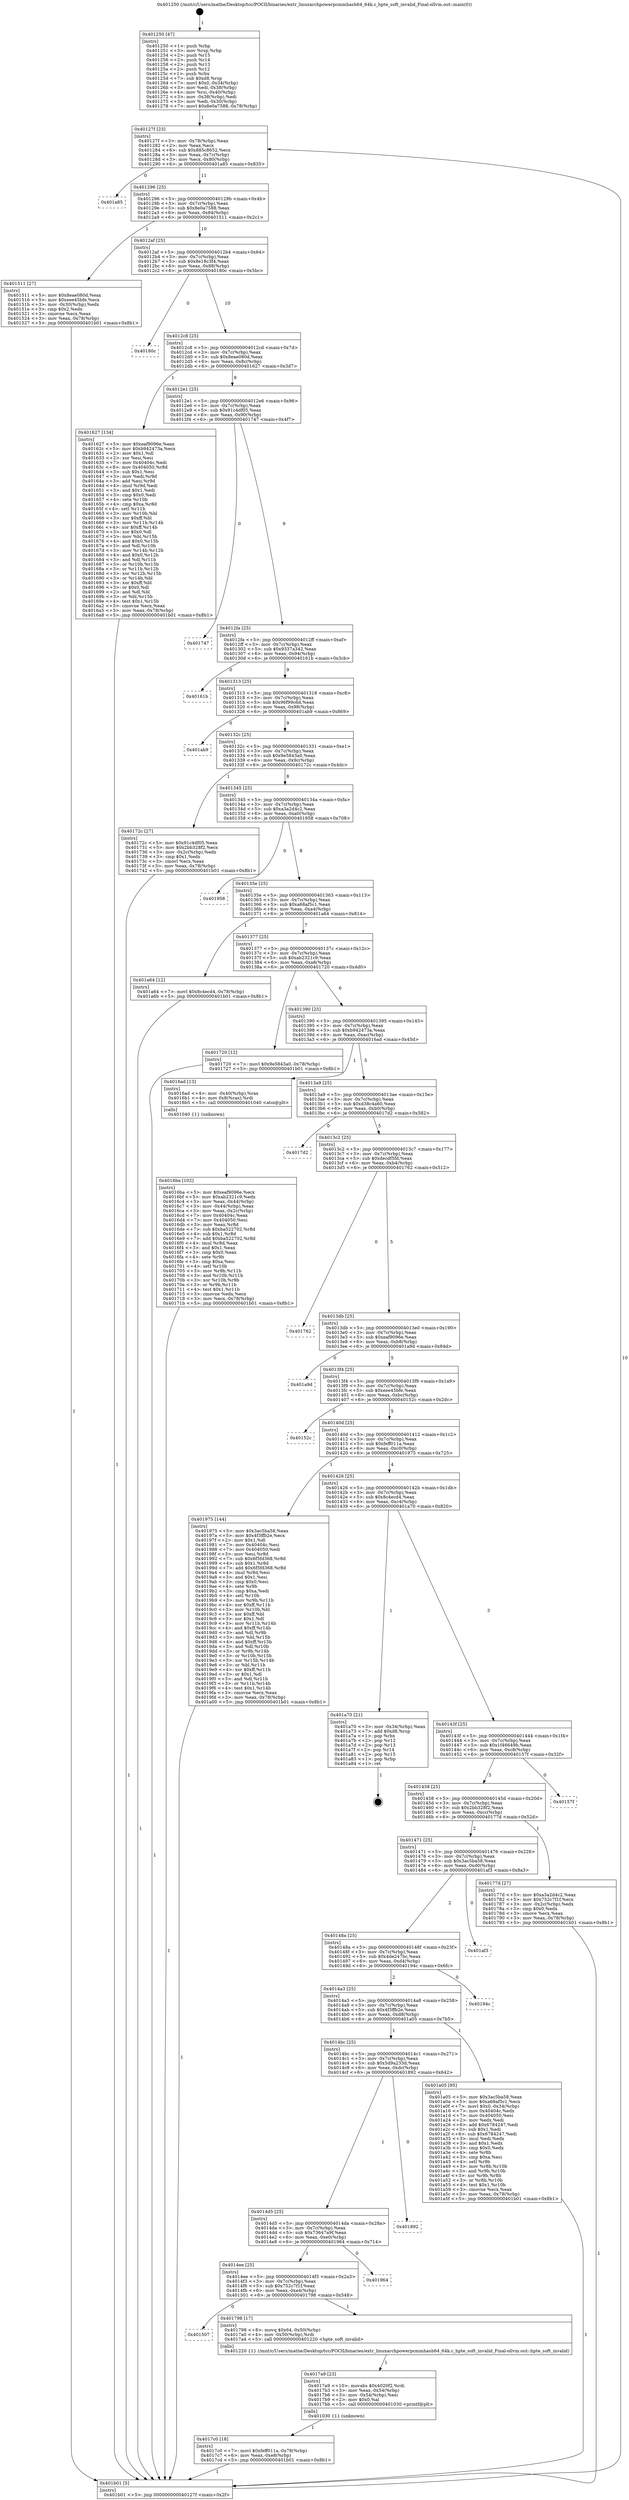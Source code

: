 digraph "0x401250" {
  label = "0x401250 (/mnt/c/Users/mathe/Desktop/tcc/POCII/binaries/extr_linuxarchpowerpcmmhash64_64k.c_hpte_soft_invalid_Final-ollvm.out::main(0))"
  labelloc = "t"
  node[shape=record]

  Entry [label="",width=0.3,height=0.3,shape=circle,fillcolor=black,style=filled]
  "0x40127f" [label="{
     0x40127f [23]\l
     | [instrs]\l
     &nbsp;&nbsp;0x40127f \<+3\>: mov -0x78(%rbp),%eax\l
     &nbsp;&nbsp;0x401282 \<+2\>: mov %eax,%ecx\l
     &nbsp;&nbsp;0x401284 \<+6\>: sub $0x885c8652,%ecx\l
     &nbsp;&nbsp;0x40128a \<+3\>: mov %eax,-0x7c(%rbp)\l
     &nbsp;&nbsp;0x40128d \<+3\>: mov %ecx,-0x80(%rbp)\l
     &nbsp;&nbsp;0x401290 \<+6\>: je 0000000000401a85 \<main+0x835\>\l
  }"]
  "0x401a85" [label="{
     0x401a85\l
  }", style=dashed]
  "0x401296" [label="{
     0x401296 [25]\l
     | [instrs]\l
     &nbsp;&nbsp;0x401296 \<+5\>: jmp 000000000040129b \<main+0x4b\>\l
     &nbsp;&nbsp;0x40129b \<+3\>: mov -0x7c(%rbp),%eax\l
     &nbsp;&nbsp;0x40129e \<+5\>: sub $0x8e0a7588,%eax\l
     &nbsp;&nbsp;0x4012a3 \<+6\>: mov %eax,-0x84(%rbp)\l
     &nbsp;&nbsp;0x4012a9 \<+6\>: je 0000000000401511 \<main+0x2c1\>\l
  }"]
  Exit [label="",width=0.3,height=0.3,shape=circle,fillcolor=black,style=filled,peripheries=2]
  "0x401511" [label="{
     0x401511 [27]\l
     | [instrs]\l
     &nbsp;&nbsp;0x401511 \<+5\>: mov $0x8eae080d,%eax\l
     &nbsp;&nbsp;0x401516 \<+5\>: mov $0xeee45bfe,%ecx\l
     &nbsp;&nbsp;0x40151b \<+3\>: mov -0x30(%rbp),%edx\l
     &nbsp;&nbsp;0x40151e \<+3\>: cmp $0x2,%edx\l
     &nbsp;&nbsp;0x401521 \<+3\>: cmovne %ecx,%eax\l
     &nbsp;&nbsp;0x401524 \<+3\>: mov %eax,-0x78(%rbp)\l
     &nbsp;&nbsp;0x401527 \<+5\>: jmp 0000000000401b01 \<main+0x8b1\>\l
  }"]
  "0x4012af" [label="{
     0x4012af [25]\l
     | [instrs]\l
     &nbsp;&nbsp;0x4012af \<+5\>: jmp 00000000004012b4 \<main+0x64\>\l
     &nbsp;&nbsp;0x4012b4 \<+3\>: mov -0x7c(%rbp),%eax\l
     &nbsp;&nbsp;0x4012b7 \<+5\>: sub $0x8e18c3f4,%eax\l
     &nbsp;&nbsp;0x4012bc \<+6\>: mov %eax,-0x88(%rbp)\l
     &nbsp;&nbsp;0x4012c2 \<+6\>: je 000000000040180c \<main+0x5bc\>\l
  }"]
  "0x401b01" [label="{
     0x401b01 [5]\l
     | [instrs]\l
     &nbsp;&nbsp;0x401b01 \<+5\>: jmp 000000000040127f \<main+0x2f\>\l
  }"]
  "0x401250" [label="{
     0x401250 [47]\l
     | [instrs]\l
     &nbsp;&nbsp;0x401250 \<+1\>: push %rbp\l
     &nbsp;&nbsp;0x401251 \<+3\>: mov %rsp,%rbp\l
     &nbsp;&nbsp;0x401254 \<+2\>: push %r15\l
     &nbsp;&nbsp;0x401256 \<+2\>: push %r14\l
     &nbsp;&nbsp;0x401258 \<+2\>: push %r13\l
     &nbsp;&nbsp;0x40125a \<+2\>: push %r12\l
     &nbsp;&nbsp;0x40125c \<+1\>: push %rbx\l
     &nbsp;&nbsp;0x40125d \<+7\>: sub $0xd8,%rsp\l
     &nbsp;&nbsp;0x401264 \<+7\>: movl $0x0,-0x34(%rbp)\l
     &nbsp;&nbsp;0x40126b \<+3\>: mov %edi,-0x38(%rbp)\l
     &nbsp;&nbsp;0x40126e \<+4\>: mov %rsi,-0x40(%rbp)\l
     &nbsp;&nbsp;0x401272 \<+3\>: mov -0x38(%rbp),%edi\l
     &nbsp;&nbsp;0x401275 \<+3\>: mov %edi,-0x30(%rbp)\l
     &nbsp;&nbsp;0x401278 \<+7\>: movl $0x8e0a7588,-0x78(%rbp)\l
  }"]
  "0x4017c0" [label="{
     0x4017c0 [18]\l
     | [instrs]\l
     &nbsp;&nbsp;0x4017c0 \<+7\>: movl $0xfeff011a,-0x78(%rbp)\l
     &nbsp;&nbsp;0x4017c7 \<+6\>: mov %eax,-0xe8(%rbp)\l
     &nbsp;&nbsp;0x4017cd \<+5\>: jmp 0000000000401b01 \<main+0x8b1\>\l
  }"]
  "0x40180c" [label="{
     0x40180c\l
  }", style=dashed]
  "0x4012c8" [label="{
     0x4012c8 [25]\l
     | [instrs]\l
     &nbsp;&nbsp;0x4012c8 \<+5\>: jmp 00000000004012cd \<main+0x7d\>\l
     &nbsp;&nbsp;0x4012cd \<+3\>: mov -0x7c(%rbp),%eax\l
     &nbsp;&nbsp;0x4012d0 \<+5\>: sub $0x8eae080d,%eax\l
     &nbsp;&nbsp;0x4012d5 \<+6\>: mov %eax,-0x8c(%rbp)\l
     &nbsp;&nbsp;0x4012db \<+6\>: je 0000000000401627 \<main+0x3d7\>\l
  }"]
  "0x4017a9" [label="{
     0x4017a9 [23]\l
     | [instrs]\l
     &nbsp;&nbsp;0x4017a9 \<+10\>: movabs $0x4020f2,%rdi\l
     &nbsp;&nbsp;0x4017b3 \<+3\>: mov %eax,-0x54(%rbp)\l
     &nbsp;&nbsp;0x4017b6 \<+3\>: mov -0x54(%rbp),%esi\l
     &nbsp;&nbsp;0x4017b9 \<+2\>: mov $0x0,%al\l
     &nbsp;&nbsp;0x4017bb \<+5\>: call 0000000000401030 \<printf@plt\>\l
     | [calls]\l
     &nbsp;&nbsp;0x401030 \{1\} (unknown)\l
  }"]
  "0x401627" [label="{
     0x401627 [134]\l
     | [instrs]\l
     &nbsp;&nbsp;0x401627 \<+5\>: mov $0xeaf9096e,%eax\l
     &nbsp;&nbsp;0x40162c \<+5\>: mov $0xb942473a,%ecx\l
     &nbsp;&nbsp;0x401631 \<+2\>: mov $0x1,%dl\l
     &nbsp;&nbsp;0x401633 \<+2\>: xor %esi,%esi\l
     &nbsp;&nbsp;0x401635 \<+7\>: mov 0x40404c,%edi\l
     &nbsp;&nbsp;0x40163c \<+8\>: mov 0x404050,%r8d\l
     &nbsp;&nbsp;0x401644 \<+3\>: sub $0x1,%esi\l
     &nbsp;&nbsp;0x401647 \<+3\>: mov %edi,%r9d\l
     &nbsp;&nbsp;0x40164a \<+3\>: add %esi,%r9d\l
     &nbsp;&nbsp;0x40164d \<+4\>: imul %r9d,%edi\l
     &nbsp;&nbsp;0x401651 \<+3\>: and $0x1,%edi\l
     &nbsp;&nbsp;0x401654 \<+3\>: cmp $0x0,%edi\l
     &nbsp;&nbsp;0x401657 \<+4\>: sete %r10b\l
     &nbsp;&nbsp;0x40165b \<+4\>: cmp $0xa,%r8d\l
     &nbsp;&nbsp;0x40165f \<+4\>: setl %r11b\l
     &nbsp;&nbsp;0x401663 \<+3\>: mov %r10b,%bl\l
     &nbsp;&nbsp;0x401666 \<+3\>: xor $0xff,%bl\l
     &nbsp;&nbsp;0x401669 \<+3\>: mov %r11b,%r14b\l
     &nbsp;&nbsp;0x40166c \<+4\>: xor $0xff,%r14b\l
     &nbsp;&nbsp;0x401670 \<+3\>: xor $0x0,%dl\l
     &nbsp;&nbsp;0x401673 \<+3\>: mov %bl,%r15b\l
     &nbsp;&nbsp;0x401676 \<+4\>: and $0x0,%r15b\l
     &nbsp;&nbsp;0x40167a \<+3\>: and %dl,%r10b\l
     &nbsp;&nbsp;0x40167d \<+3\>: mov %r14b,%r12b\l
     &nbsp;&nbsp;0x401680 \<+4\>: and $0x0,%r12b\l
     &nbsp;&nbsp;0x401684 \<+3\>: and %dl,%r11b\l
     &nbsp;&nbsp;0x401687 \<+3\>: or %r10b,%r15b\l
     &nbsp;&nbsp;0x40168a \<+3\>: or %r11b,%r12b\l
     &nbsp;&nbsp;0x40168d \<+3\>: xor %r12b,%r15b\l
     &nbsp;&nbsp;0x401690 \<+3\>: or %r14b,%bl\l
     &nbsp;&nbsp;0x401693 \<+3\>: xor $0xff,%bl\l
     &nbsp;&nbsp;0x401696 \<+3\>: or $0x0,%dl\l
     &nbsp;&nbsp;0x401699 \<+2\>: and %dl,%bl\l
     &nbsp;&nbsp;0x40169b \<+3\>: or %bl,%r15b\l
     &nbsp;&nbsp;0x40169e \<+4\>: test $0x1,%r15b\l
     &nbsp;&nbsp;0x4016a2 \<+3\>: cmovne %ecx,%eax\l
     &nbsp;&nbsp;0x4016a5 \<+3\>: mov %eax,-0x78(%rbp)\l
     &nbsp;&nbsp;0x4016a8 \<+5\>: jmp 0000000000401b01 \<main+0x8b1\>\l
  }"]
  "0x4012e1" [label="{
     0x4012e1 [25]\l
     | [instrs]\l
     &nbsp;&nbsp;0x4012e1 \<+5\>: jmp 00000000004012e6 \<main+0x96\>\l
     &nbsp;&nbsp;0x4012e6 \<+3\>: mov -0x7c(%rbp),%eax\l
     &nbsp;&nbsp;0x4012e9 \<+5\>: sub $0x91c4df05,%eax\l
     &nbsp;&nbsp;0x4012ee \<+6\>: mov %eax,-0x90(%rbp)\l
     &nbsp;&nbsp;0x4012f4 \<+6\>: je 0000000000401747 \<main+0x4f7\>\l
  }"]
  "0x401507" [label="{
     0x401507\l
  }", style=dashed]
  "0x401747" [label="{
     0x401747\l
  }", style=dashed]
  "0x4012fa" [label="{
     0x4012fa [25]\l
     | [instrs]\l
     &nbsp;&nbsp;0x4012fa \<+5\>: jmp 00000000004012ff \<main+0xaf\>\l
     &nbsp;&nbsp;0x4012ff \<+3\>: mov -0x7c(%rbp),%eax\l
     &nbsp;&nbsp;0x401302 \<+5\>: sub $0x9337a342,%eax\l
     &nbsp;&nbsp;0x401307 \<+6\>: mov %eax,-0x94(%rbp)\l
     &nbsp;&nbsp;0x40130d \<+6\>: je 000000000040161b \<main+0x3cb\>\l
  }"]
  "0x401798" [label="{
     0x401798 [17]\l
     | [instrs]\l
     &nbsp;&nbsp;0x401798 \<+8\>: movq $0x64,-0x50(%rbp)\l
     &nbsp;&nbsp;0x4017a0 \<+4\>: mov -0x50(%rbp),%rdi\l
     &nbsp;&nbsp;0x4017a4 \<+5\>: call 0000000000401220 \<hpte_soft_invalid\>\l
     | [calls]\l
     &nbsp;&nbsp;0x401220 \{1\} (/mnt/c/Users/mathe/Desktop/tcc/POCII/binaries/extr_linuxarchpowerpcmmhash64_64k.c_hpte_soft_invalid_Final-ollvm.out::hpte_soft_invalid)\l
  }"]
  "0x40161b" [label="{
     0x40161b\l
  }", style=dashed]
  "0x401313" [label="{
     0x401313 [25]\l
     | [instrs]\l
     &nbsp;&nbsp;0x401313 \<+5\>: jmp 0000000000401318 \<main+0xc8\>\l
     &nbsp;&nbsp;0x401318 \<+3\>: mov -0x7c(%rbp),%eax\l
     &nbsp;&nbsp;0x40131b \<+5\>: sub $0x96f99c6d,%eax\l
     &nbsp;&nbsp;0x401320 \<+6\>: mov %eax,-0x98(%rbp)\l
     &nbsp;&nbsp;0x401326 \<+6\>: je 0000000000401ab9 \<main+0x869\>\l
  }"]
  "0x4014ee" [label="{
     0x4014ee [25]\l
     | [instrs]\l
     &nbsp;&nbsp;0x4014ee \<+5\>: jmp 00000000004014f3 \<main+0x2a3\>\l
     &nbsp;&nbsp;0x4014f3 \<+3\>: mov -0x7c(%rbp),%eax\l
     &nbsp;&nbsp;0x4014f6 \<+5\>: sub $0x752c7f1f,%eax\l
     &nbsp;&nbsp;0x4014fb \<+6\>: mov %eax,-0xe4(%rbp)\l
     &nbsp;&nbsp;0x401501 \<+6\>: je 0000000000401798 \<main+0x548\>\l
  }"]
  "0x401ab9" [label="{
     0x401ab9\l
  }", style=dashed]
  "0x40132c" [label="{
     0x40132c [25]\l
     | [instrs]\l
     &nbsp;&nbsp;0x40132c \<+5\>: jmp 0000000000401331 \<main+0xe1\>\l
     &nbsp;&nbsp;0x401331 \<+3\>: mov -0x7c(%rbp),%eax\l
     &nbsp;&nbsp;0x401334 \<+5\>: sub $0x9e5843a0,%eax\l
     &nbsp;&nbsp;0x401339 \<+6\>: mov %eax,-0x9c(%rbp)\l
     &nbsp;&nbsp;0x40133f \<+6\>: je 000000000040172c \<main+0x4dc\>\l
  }"]
  "0x401964" [label="{
     0x401964\l
  }", style=dashed]
  "0x40172c" [label="{
     0x40172c [27]\l
     | [instrs]\l
     &nbsp;&nbsp;0x40172c \<+5\>: mov $0x91c4df05,%eax\l
     &nbsp;&nbsp;0x401731 \<+5\>: mov $0x2bb328f2,%ecx\l
     &nbsp;&nbsp;0x401736 \<+3\>: mov -0x2c(%rbp),%edx\l
     &nbsp;&nbsp;0x401739 \<+3\>: cmp $0x1,%edx\l
     &nbsp;&nbsp;0x40173c \<+3\>: cmovl %ecx,%eax\l
     &nbsp;&nbsp;0x40173f \<+3\>: mov %eax,-0x78(%rbp)\l
     &nbsp;&nbsp;0x401742 \<+5\>: jmp 0000000000401b01 \<main+0x8b1\>\l
  }"]
  "0x401345" [label="{
     0x401345 [25]\l
     | [instrs]\l
     &nbsp;&nbsp;0x401345 \<+5\>: jmp 000000000040134a \<main+0xfa\>\l
     &nbsp;&nbsp;0x40134a \<+3\>: mov -0x7c(%rbp),%eax\l
     &nbsp;&nbsp;0x40134d \<+5\>: sub $0xa3a2d4c2,%eax\l
     &nbsp;&nbsp;0x401352 \<+6\>: mov %eax,-0xa0(%rbp)\l
     &nbsp;&nbsp;0x401358 \<+6\>: je 0000000000401958 \<main+0x708\>\l
  }"]
  "0x4014d5" [label="{
     0x4014d5 [25]\l
     | [instrs]\l
     &nbsp;&nbsp;0x4014d5 \<+5\>: jmp 00000000004014da \<main+0x28a\>\l
     &nbsp;&nbsp;0x4014da \<+3\>: mov -0x7c(%rbp),%eax\l
     &nbsp;&nbsp;0x4014dd \<+5\>: sub $0x73647a9f,%eax\l
     &nbsp;&nbsp;0x4014e2 \<+6\>: mov %eax,-0xe0(%rbp)\l
     &nbsp;&nbsp;0x4014e8 \<+6\>: je 0000000000401964 \<main+0x714\>\l
  }"]
  "0x401958" [label="{
     0x401958\l
  }", style=dashed]
  "0x40135e" [label="{
     0x40135e [25]\l
     | [instrs]\l
     &nbsp;&nbsp;0x40135e \<+5\>: jmp 0000000000401363 \<main+0x113\>\l
     &nbsp;&nbsp;0x401363 \<+3\>: mov -0x7c(%rbp),%eax\l
     &nbsp;&nbsp;0x401366 \<+5\>: sub $0xa68af5c1,%eax\l
     &nbsp;&nbsp;0x40136b \<+6\>: mov %eax,-0xa4(%rbp)\l
     &nbsp;&nbsp;0x401371 \<+6\>: je 0000000000401a64 \<main+0x814\>\l
  }"]
  "0x401892" [label="{
     0x401892\l
  }", style=dashed]
  "0x401a64" [label="{
     0x401a64 [12]\l
     | [instrs]\l
     &nbsp;&nbsp;0x401a64 \<+7\>: movl $0x8c4ecd4,-0x78(%rbp)\l
     &nbsp;&nbsp;0x401a6b \<+5\>: jmp 0000000000401b01 \<main+0x8b1\>\l
  }"]
  "0x401377" [label="{
     0x401377 [25]\l
     | [instrs]\l
     &nbsp;&nbsp;0x401377 \<+5\>: jmp 000000000040137c \<main+0x12c\>\l
     &nbsp;&nbsp;0x40137c \<+3\>: mov -0x7c(%rbp),%eax\l
     &nbsp;&nbsp;0x40137f \<+5\>: sub $0xab2321c9,%eax\l
     &nbsp;&nbsp;0x401384 \<+6\>: mov %eax,-0xa8(%rbp)\l
     &nbsp;&nbsp;0x40138a \<+6\>: je 0000000000401720 \<main+0x4d0\>\l
  }"]
  "0x4014bc" [label="{
     0x4014bc [25]\l
     | [instrs]\l
     &nbsp;&nbsp;0x4014bc \<+5\>: jmp 00000000004014c1 \<main+0x271\>\l
     &nbsp;&nbsp;0x4014c1 \<+3\>: mov -0x7c(%rbp),%eax\l
     &nbsp;&nbsp;0x4014c4 \<+5\>: sub $0x5d9a233d,%eax\l
     &nbsp;&nbsp;0x4014c9 \<+6\>: mov %eax,-0xdc(%rbp)\l
     &nbsp;&nbsp;0x4014cf \<+6\>: je 0000000000401892 \<main+0x642\>\l
  }"]
  "0x401720" [label="{
     0x401720 [12]\l
     | [instrs]\l
     &nbsp;&nbsp;0x401720 \<+7\>: movl $0x9e5843a0,-0x78(%rbp)\l
     &nbsp;&nbsp;0x401727 \<+5\>: jmp 0000000000401b01 \<main+0x8b1\>\l
  }"]
  "0x401390" [label="{
     0x401390 [25]\l
     | [instrs]\l
     &nbsp;&nbsp;0x401390 \<+5\>: jmp 0000000000401395 \<main+0x145\>\l
     &nbsp;&nbsp;0x401395 \<+3\>: mov -0x7c(%rbp),%eax\l
     &nbsp;&nbsp;0x401398 \<+5\>: sub $0xb942473a,%eax\l
     &nbsp;&nbsp;0x40139d \<+6\>: mov %eax,-0xac(%rbp)\l
     &nbsp;&nbsp;0x4013a3 \<+6\>: je 00000000004016ad \<main+0x45d\>\l
  }"]
  "0x401a05" [label="{
     0x401a05 [95]\l
     | [instrs]\l
     &nbsp;&nbsp;0x401a05 \<+5\>: mov $0x3ac5ba58,%eax\l
     &nbsp;&nbsp;0x401a0a \<+5\>: mov $0xa68af5c1,%ecx\l
     &nbsp;&nbsp;0x401a0f \<+7\>: movl $0x0,-0x34(%rbp)\l
     &nbsp;&nbsp;0x401a16 \<+7\>: mov 0x40404c,%edx\l
     &nbsp;&nbsp;0x401a1d \<+7\>: mov 0x404050,%esi\l
     &nbsp;&nbsp;0x401a24 \<+2\>: mov %edx,%edi\l
     &nbsp;&nbsp;0x401a26 \<+6\>: add $0x6784247,%edi\l
     &nbsp;&nbsp;0x401a2c \<+3\>: sub $0x1,%edi\l
     &nbsp;&nbsp;0x401a2f \<+6\>: sub $0x6784247,%edi\l
     &nbsp;&nbsp;0x401a35 \<+3\>: imul %edi,%edx\l
     &nbsp;&nbsp;0x401a38 \<+3\>: and $0x1,%edx\l
     &nbsp;&nbsp;0x401a3b \<+3\>: cmp $0x0,%edx\l
     &nbsp;&nbsp;0x401a3e \<+4\>: sete %r8b\l
     &nbsp;&nbsp;0x401a42 \<+3\>: cmp $0xa,%esi\l
     &nbsp;&nbsp;0x401a45 \<+4\>: setl %r9b\l
     &nbsp;&nbsp;0x401a49 \<+3\>: mov %r8b,%r10b\l
     &nbsp;&nbsp;0x401a4c \<+3\>: and %r9b,%r10b\l
     &nbsp;&nbsp;0x401a4f \<+3\>: xor %r9b,%r8b\l
     &nbsp;&nbsp;0x401a52 \<+3\>: or %r8b,%r10b\l
     &nbsp;&nbsp;0x401a55 \<+4\>: test $0x1,%r10b\l
     &nbsp;&nbsp;0x401a59 \<+3\>: cmovne %ecx,%eax\l
     &nbsp;&nbsp;0x401a5c \<+3\>: mov %eax,-0x78(%rbp)\l
     &nbsp;&nbsp;0x401a5f \<+5\>: jmp 0000000000401b01 \<main+0x8b1\>\l
  }"]
  "0x4016ad" [label="{
     0x4016ad [13]\l
     | [instrs]\l
     &nbsp;&nbsp;0x4016ad \<+4\>: mov -0x40(%rbp),%rax\l
     &nbsp;&nbsp;0x4016b1 \<+4\>: mov 0x8(%rax),%rdi\l
     &nbsp;&nbsp;0x4016b5 \<+5\>: call 0000000000401040 \<atoi@plt\>\l
     | [calls]\l
     &nbsp;&nbsp;0x401040 \{1\} (unknown)\l
  }"]
  "0x4013a9" [label="{
     0x4013a9 [25]\l
     | [instrs]\l
     &nbsp;&nbsp;0x4013a9 \<+5\>: jmp 00000000004013ae \<main+0x15e\>\l
     &nbsp;&nbsp;0x4013ae \<+3\>: mov -0x7c(%rbp),%eax\l
     &nbsp;&nbsp;0x4013b1 \<+5\>: sub $0xd38c4a60,%eax\l
     &nbsp;&nbsp;0x4013b6 \<+6\>: mov %eax,-0xb0(%rbp)\l
     &nbsp;&nbsp;0x4013bc \<+6\>: je 00000000004017d2 \<main+0x582\>\l
  }"]
  "0x4016ba" [label="{
     0x4016ba [102]\l
     | [instrs]\l
     &nbsp;&nbsp;0x4016ba \<+5\>: mov $0xeaf9096e,%ecx\l
     &nbsp;&nbsp;0x4016bf \<+5\>: mov $0xab2321c9,%edx\l
     &nbsp;&nbsp;0x4016c4 \<+3\>: mov %eax,-0x44(%rbp)\l
     &nbsp;&nbsp;0x4016c7 \<+3\>: mov -0x44(%rbp),%eax\l
     &nbsp;&nbsp;0x4016ca \<+3\>: mov %eax,-0x2c(%rbp)\l
     &nbsp;&nbsp;0x4016cd \<+7\>: mov 0x40404c,%eax\l
     &nbsp;&nbsp;0x4016d4 \<+7\>: mov 0x404050,%esi\l
     &nbsp;&nbsp;0x4016db \<+3\>: mov %eax,%r8d\l
     &nbsp;&nbsp;0x4016de \<+7\>: sub $0xba522702,%r8d\l
     &nbsp;&nbsp;0x4016e5 \<+4\>: sub $0x1,%r8d\l
     &nbsp;&nbsp;0x4016e9 \<+7\>: add $0xba522702,%r8d\l
     &nbsp;&nbsp;0x4016f0 \<+4\>: imul %r8d,%eax\l
     &nbsp;&nbsp;0x4016f4 \<+3\>: and $0x1,%eax\l
     &nbsp;&nbsp;0x4016f7 \<+3\>: cmp $0x0,%eax\l
     &nbsp;&nbsp;0x4016fa \<+4\>: sete %r9b\l
     &nbsp;&nbsp;0x4016fe \<+3\>: cmp $0xa,%esi\l
     &nbsp;&nbsp;0x401701 \<+4\>: setl %r10b\l
     &nbsp;&nbsp;0x401705 \<+3\>: mov %r9b,%r11b\l
     &nbsp;&nbsp;0x401708 \<+3\>: and %r10b,%r11b\l
     &nbsp;&nbsp;0x40170b \<+3\>: xor %r10b,%r9b\l
     &nbsp;&nbsp;0x40170e \<+3\>: or %r9b,%r11b\l
     &nbsp;&nbsp;0x401711 \<+4\>: test $0x1,%r11b\l
     &nbsp;&nbsp;0x401715 \<+3\>: cmovne %edx,%ecx\l
     &nbsp;&nbsp;0x401718 \<+3\>: mov %ecx,-0x78(%rbp)\l
     &nbsp;&nbsp;0x40171b \<+5\>: jmp 0000000000401b01 \<main+0x8b1\>\l
  }"]
  "0x4014a3" [label="{
     0x4014a3 [25]\l
     | [instrs]\l
     &nbsp;&nbsp;0x4014a3 \<+5\>: jmp 00000000004014a8 \<main+0x258\>\l
     &nbsp;&nbsp;0x4014a8 \<+3\>: mov -0x7c(%rbp),%eax\l
     &nbsp;&nbsp;0x4014ab \<+5\>: sub $0x4f3ffb2e,%eax\l
     &nbsp;&nbsp;0x4014b0 \<+6\>: mov %eax,-0xd8(%rbp)\l
     &nbsp;&nbsp;0x4014b6 \<+6\>: je 0000000000401a05 \<main+0x7b5\>\l
  }"]
  "0x4017d2" [label="{
     0x4017d2\l
  }", style=dashed]
  "0x4013c2" [label="{
     0x4013c2 [25]\l
     | [instrs]\l
     &nbsp;&nbsp;0x4013c2 \<+5\>: jmp 00000000004013c7 \<main+0x177\>\l
     &nbsp;&nbsp;0x4013c7 \<+3\>: mov -0x7c(%rbp),%eax\l
     &nbsp;&nbsp;0x4013ca \<+5\>: sub $0xdecdf5fd,%eax\l
     &nbsp;&nbsp;0x4013cf \<+6\>: mov %eax,-0xb4(%rbp)\l
     &nbsp;&nbsp;0x4013d5 \<+6\>: je 0000000000401762 \<main+0x512\>\l
  }"]
  "0x40194c" [label="{
     0x40194c\l
  }", style=dashed]
  "0x401762" [label="{
     0x401762\l
  }", style=dashed]
  "0x4013db" [label="{
     0x4013db [25]\l
     | [instrs]\l
     &nbsp;&nbsp;0x4013db \<+5\>: jmp 00000000004013e0 \<main+0x190\>\l
     &nbsp;&nbsp;0x4013e0 \<+3\>: mov -0x7c(%rbp),%eax\l
     &nbsp;&nbsp;0x4013e3 \<+5\>: sub $0xeaf9096e,%eax\l
     &nbsp;&nbsp;0x4013e8 \<+6\>: mov %eax,-0xb8(%rbp)\l
     &nbsp;&nbsp;0x4013ee \<+6\>: je 0000000000401a9d \<main+0x84d\>\l
  }"]
  "0x40148a" [label="{
     0x40148a [25]\l
     | [instrs]\l
     &nbsp;&nbsp;0x40148a \<+5\>: jmp 000000000040148f \<main+0x23f\>\l
     &nbsp;&nbsp;0x40148f \<+3\>: mov -0x7c(%rbp),%eax\l
     &nbsp;&nbsp;0x401492 \<+5\>: sub $0x4de247bc,%eax\l
     &nbsp;&nbsp;0x401497 \<+6\>: mov %eax,-0xd4(%rbp)\l
     &nbsp;&nbsp;0x40149d \<+6\>: je 000000000040194c \<main+0x6fc\>\l
  }"]
  "0x401a9d" [label="{
     0x401a9d\l
  }", style=dashed]
  "0x4013f4" [label="{
     0x4013f4 [25]\l
     | [instrs]\l
     &nbsp;&nbsp;0x4013f4 \<+5\>: jmp 00000000004013f9 \<main+0x1a9\>\l
     &nbsp;&nbsp;0x4013f9 \<+3\>: mov -0x7c(%rbp),%eax\l
     &nbsp;&nbsp;0x4013fc \<+5\>: sub $0xeee45bfe,%eax\l
     &nbsp;&nbsp;0x401401 \<+6\>: mov %eax,-0xbc(%rbp)\l
     &nbsp;&nbsp;0x401407 \<+6\>: je 000000000040152c \<main+0x2dc\>\l
  }"]
  "0x401af3" [label="{
     0x401af3\l
  }", style=dashed]
  "0x40152c" [label="{
     0x40152c\l
  }", style=dashed]
  "0x40140d" [label="{
     0x40140d [25]\l
     | [instrs]\l
     &nbsp;&nbsp;0x40140d \<+5\>: jmp 0000000000401412 \<main+0x1c2\>\l
     &nbsp;&nbsp;0x401412 \<+3\>: mov -0x7c(%rbp),%eax\l
     &nbsp;&nbsp;0x401415 \<+5\>: sub $0xfeff011a,%eax\l
     &nbsp;&nbsp;0x40141a \<+6\>: mov %eax,-0xc0(%rbp)\l
     &nbsp;&nbsp;0x401420 \<+6\>: je 0000000000401975 \<main+0x725\>\l
  }"]
  "0x401471" [label="{
     0x401471 [25]\l
     | [instrs]\l
     &nbsp;&nbsp;0x401471 \<+5\>: jmp 0000000000401476 \<main+0x226\>\l
     &nbsp;&nbsp;0x401476 \<+3\>: mov -0x7c(%rbp),%eax\l
     &nbsp;&nbsp;0x401479 \<+5\>: sub $0x3ac5ba58,%eax\l
     &nbsp;&nbsp;0x40147e \<+6\>: mov %eax,-0xd0(%rbp)\l
     &nbsp;&nbsp;0x401484 \<+6\>: je 0000000000401af3 \<main+0x8a3\>\l
  }"]
  "0x401975" [label="{
     0x401975 [144]\l
     | [instrs]\l
     &nbsp;&nbsp;0x401975 \<+5\>: mov $0x3ac5ba58,%eax\l
     &nbsp;&nbsp;0x40197a \<+5\>: mov $0x4f3ffb2e,%ecx\l
     &nbsp;&nbsp;0x40197f \<+2\>: mov $0x1,%dl\l
     &nbsp;&nbsp;0x401981 \<+7\>: mov 0x40404c,%esi\l
     &nbsp;&nbsp;0x401988 \<+7\>: mov 0x404050,%edi\l
     &nbsp;&nbsp;0x40198f \<+3\>: mov %esi,%r8d\l
     &nbsp;&nbsp;0x401992 \<+7\>: sub $0x6f5fd368,%r8d\l
     &nbsp;&nbsp;0x401999 \<+4\>: sub $0x1,%r8d\l
     &nbsp;&nbsp;0x40199d \<+7\>: add $0x6f5fd368,%r8d\l
     &nbsp;&nbsp;0x4019a4 \<+4\>: imul %r8d,%esi\l
     &nbsp;&nbsp;0x4019a8 \<+3\>: and $0x1,%esi\l
     &nbsp;&nbsp;0x4019ab \<+3\>: cmp $0x0,%esi\l
     &nbsp;&nbsp;0x4019ae \<+4\>: sete %r9b\l
     &nbsp;&nbsp;0x4019b2 \<+3\>: cmp $0xa,%edi\l
     &nbsp;&nbsp;0x4019b5 \<+4\>: setl %r10b\l
     &nbsp;&nbsp;0x4019b9 \<+3\>: mov %r9b,%r11b\l
     &nbsp;&nbsp;0x4019bc \<+4\>: xor $0xff,%r11b\l
     &nbsp;&nbsp;0x4019c0 \<+3\>: mov %r10b,%bl\l
     &nbsp;&nbsp;0x4019c3 \<+3\>: xor $0xff,%bl\l
     &nbsp;&nbsp;0x4019c6 \<+3\>: xor $0x1,%dl\l
     &nbsp;&nbsp;0x4019c9 \<+3\>: mov %r11b,%r14b\l
     &nbsp;&nbsp;0x4019cc \<+4\>: and $0xff,%r14b\l
     &nbsp;&nbsp;0x4019d0 \<+3\>: and %dl,%r9b\l
     &nbsp;&nbsp;0x4019d3 \<+3\>: mov %bl,%r15b\l
     &nbsp;&nbsp;0x4019d6 \<+4\>: and $0xff,%r15b\l
     &nbsp;&nbsp;0x4019da \<+3\>: and %dl,%r10b\l
     &nbsp;&nbsp;0x4019dd \<+3\>: or %r9b,%r14b\l
     &nbsp;&nbsp;0x4019e0 \<+3\>: or %r10b,%r15b\l
     &nbsp;&nbsp;0x4019e3 \<+3\>: xor %r15b,%r14b\l
     &nbsp;&nbsp;0x4019e6 \<+3\>: or %bl,%r11b\l
     &nbsp;&nbsp;0x4019e9 \<+4\>: xor $0xff,%r11b\l
     &nbsp;&nbsp;0x4019ed \<+3\>: or $0x1,%dl\l
     &nbsp;&nbsp;0x4019f0 \<+3\>: and %dl,%r11b\l
     &nbsp;&nbsp;0x4019f3 \<+3\>: or %r11b,%r14b\l
     &nbsp;&nbsp;0x4019f6 \<+4\>: test $0x1,%r14b\l
     &nbsp;&nbsp;0x4019fa \<+3\>: cmovne %ecx,%eax\l
     &nbsp;&nbsp;0x4019fd \<+3\>: mov %eax,-0x78(%rbp)\l
     &nbsp;&nbsp;0x401a00 \<+5\>: jmp 0000000000401b01 \<main+0x8b1\>\l
  }"]
  "0x401426" [label="{
     0x401426 [25]\l
     | [instrs]\l
     &nbsp;&nbsp;0x401426 \<+5\>: jmp 000000000040142b \<main+0x1db\>\l
     &nbsp;&nbsp;0x40142b \<+3\>: mov -0x7c(%rbp),%eax\l
     &nbsp;&nbsp;0x40142e \<+5\>: sub $0x8c4ecd4,%eax\l
     &nbsp;&nbsp;0x401433 \<+6\>: mov %eax,-0xc4(%rbp)\l
     &nbsp;&nbsp;0x401439 \<+6\>: je 0000000000401a70 \<main+0x820\>\l
  }"]
  "0x40177d" [label="{
     0x40177d [27]\l
     | [instrs]\l
     &nbsp;&nbsp;0x40177d \<+5\>: mov $0xa3a2d4c2,%eax\l
     &nbsp;&nbsp;0x401782 \<+5\>: mov $0x752c7f1f,%ecx\l
     &nbsp;&nbsp;0x401787 \<+3\>: mov -0x2c(%rbp),%edx\l
     &nbsp;&nbsp;0x40178a \<+3\>: cmp $0x0,%edx\l
     &nbsp;&nbsp;0x40178d \<+3\>: cmove %ecx,%eax\l
     &nbsp;&nbsp;0x401790 \<+3\>: mov %eax,-0x78(%rbp)\l
     &nbsp;&nbsp;0x401793 \<+5\>: jmp 0000000000401b01 \<main+0x8b1\>\l
  }"]
  "0x401a70" [label="{
     0x401a70 [21]\l
     | [instrs]\l
     &nbsp;&nbsp;0x401a70 \<+3\>: mov -0x34(%rbp),%eax\l
     &nbsp;&nbsp;0x401a73 \<+7\>: add $0xd8,%rsp\l
     &nbsp;&nbsp;0x401a7a \<+1\>: pop %rbx\l
     &nbsp;&nbsp;0x401a7b \<+2\>: pop %r12\l
     &nbsp;&nbsp;0x401a7d \<+2\>: pop %r13\l
     &nbsp;&nbsp;0x401a7f \<+2\>: pop %r14\l
     &nbsp;&nbsp;0x401a81 \<+2\>: pop %r15\l
     &nbsp;&nbsp;0x401a83 \<+1\>: pop %rbp\l
     &nbsp;&nbsp;0x401a84 \<+1\>: ret\l
  }"]
  "0x40143f" [label="{
     0x40143f [25]\l
     | [instrs]\l
     &nbsp;&nbsp;0x40143f \<+5\>: jmp 0000000000401444 \<main+0x1f4\>\l
     &nbsp;&nbsp;0x401444 \<+3\>: mov -0x7c(%rbp),%eax\l
     &nbsp;&nbsp;0x401447 \<+5\>: sub $0x1f46649b,%eax\l
     &nbsp;&nbsp;0x40144c \<+6\>: mov %eax,-0xc8(%rbp)\l
     &nbsp;&nbsp;0x401452 \<+6\>: je 000000000040157f \<main+0x32f\>\l
  }"]
  "0x401458" [label="{
     0x401458 [25]\l
     | [instrs]\l
     &nbsp;&nbsp;0x401458 \<+5\>: jmp 000000000040145d \<main+0x20d\>\l
     &nbsp;&nbsp;0x40145d \<+3\>: mov -0x7c(%rbp),%eax\l
     &nbsp;&nbsp;0x401460 \<+5\>: sub $0x2bb328f2,%eax\l
     &nbsp;&nbsp;0x401465 \<+6\>: mov %eax,-0xcc(%rbp)\l
     &nbsp;&nbsp;0x40146b \<+6\>: je 000000000040177d \<main+0x52d\>\l
  }"]
  "0x40157f" [label="{
     0x40157f\l
  }", style=dashed]
  Entry -> "0x401250" [label=" 1"]
  "0x40127f" -> "0x401a85" [label=" 0"]
  "0x40127f" -> "0x401296" [label=" 11"]
  "0x401a70" -> Exit [label=" 1"]
  "0x401296" -> "0x401511" [label=" 1"]
  "0x401296" -> "0x4012af" [label=" 10"]
  "0x401511" -> "0x401b01" [label=" 1"]
  "0x401250" -> "0x40127f" [label=" 1"]
  "0x401b01" -> "0x40127f" [label=" 10"]
  "0x401a64" -> "0x401b01" [label=" 1"]
  "0x4012af" -> "0x40180c" [label=" 0"]
  "0x4012af" -> "0x4012c8" [label=" 10"]
  "0x401a05" -> "0x401b01" [label=" 1"]
  "0x4012c8" -> "0x401627" [label=" 1"]
  "0x4012c8" -> "0x4012e1" [label=" 9"]
  "0x401627" -> "0x401b01" [label=" 1"]
  "0x401975" -> "0x401b01" [label=" 1"]
  "0x4012e1" -> "0x401747" [label=" 0"]
  "0x4012e1" -> "0x4012fa" [label=" 9"]
  "0x4017c0" -> "0x401b01" [label=" 1"]
  "0x4012fa" -> "0x40161b" [label=" 0"]
  "0x4012fa" -> "0x401313" [label=" 9"]
  "0x4017a9" -> "0x4017c0" [label=" 1"]
  "0x401313" -> "0x401ab9" [label=" 0"]
  "0x401313" -> "0x40132c" [label=" 9"]
  "0x4014ee" -> "0x401507" [label=" 0"]
  "0x40132c" -> "0x40172c" [label=" 1"]
  "0x40132c" -> "0x401345" [label=" 8"]
  "0x4014ee" -> "0x401798" [label=" 1"]
  "0x401345" -> "0x401958" [label=" 0"]
  "0x401345" -> "0x40135e" [label=" 8"]
  "0x4014d5" -> "0x4014ee" [label=" 1"]
  "0x40135e" -> "0x401a64" [label=" 1"]
  "0x40135e" -> "0x401377" [label=" 7"]
  "0x4014d5" -> "0x401964" [label=" 0"]
  "0x401377" -> "0x401720" [label=" 1"]
  "0x401377" -> "0x401390" [label=" 6"]
  "0x4014bc" -> "0x4014d5" [label=" 1"]
  "0x401390" -> "0x4016ad" [label=" 1"]
  "0x401390" -> "0x4013a9" [label=" 5"]
  "0x4016ad" -> "0x4016ba" [label=" 1"]
  "0x4016ba" -> "0x401b01" [label=" 1"]
  "0x401720" -> "0x401b01" [label=" 1"]
  "0x40172c" -> "0x401b01" [label=" 1"]
  "0x4014bc" -> "0x401892" [label=" 0"]
  "0x4013a9" -> "0x4017d2" [label=" 0"]
  "0x4013a9" -> "0x4013c2" [label=" 5"]
  "0x4014a3" -> "0x4014bc" [label=" 1"]
  "0x4013c2" -> "0x401762" [label=" 0"]
  "0x4013c2" -> "0x4013db" [label=" 5"]
  "0x4014a3" -> "0x401a05" [label=" 1"]
  "0x4013db" -> "0x401a9d" [label=" 0"]
  "0x4013db" -> "0x4013f4" [label=" 5"]
  "0x40148a" -> "0x4014a3" [label=" 2"]
  "0x4013f4" -> "0x40152c" [label=" 0"]
  "0x4013f4" -> "0x40140d" [label=" 5"]
  "0x40148a" -> "0x40194c" [label=" 0"]
  "0x40140d" -> "0x401975" [label=" 1"]
  "0x40140d" -> "0x401426" [label=" 4"]
  "0x401471" -> "0x40148a" [label=" 2"]
  "0x401426" -> "0x401a70" [label=" 1"]
  "0x401426" -> "0x40143f" [label=" 3"]
  "0x401471" -> "0x401af3" [label=" 0"]
  "0x40143f" -> "0x40157f" [label=" 0"]
  "0x40143f" -> "0x401458" [label=" 3"]
  "0x401798" -> "0x4017a9" [label=" 1"]
  "0x401458" -> "0x40177d" [label=" 1"]
  "0x401458" -> "0x401471" [label=" 2"]
  "0x40177d" -> "0x401b01" [label=" 1"]
}

